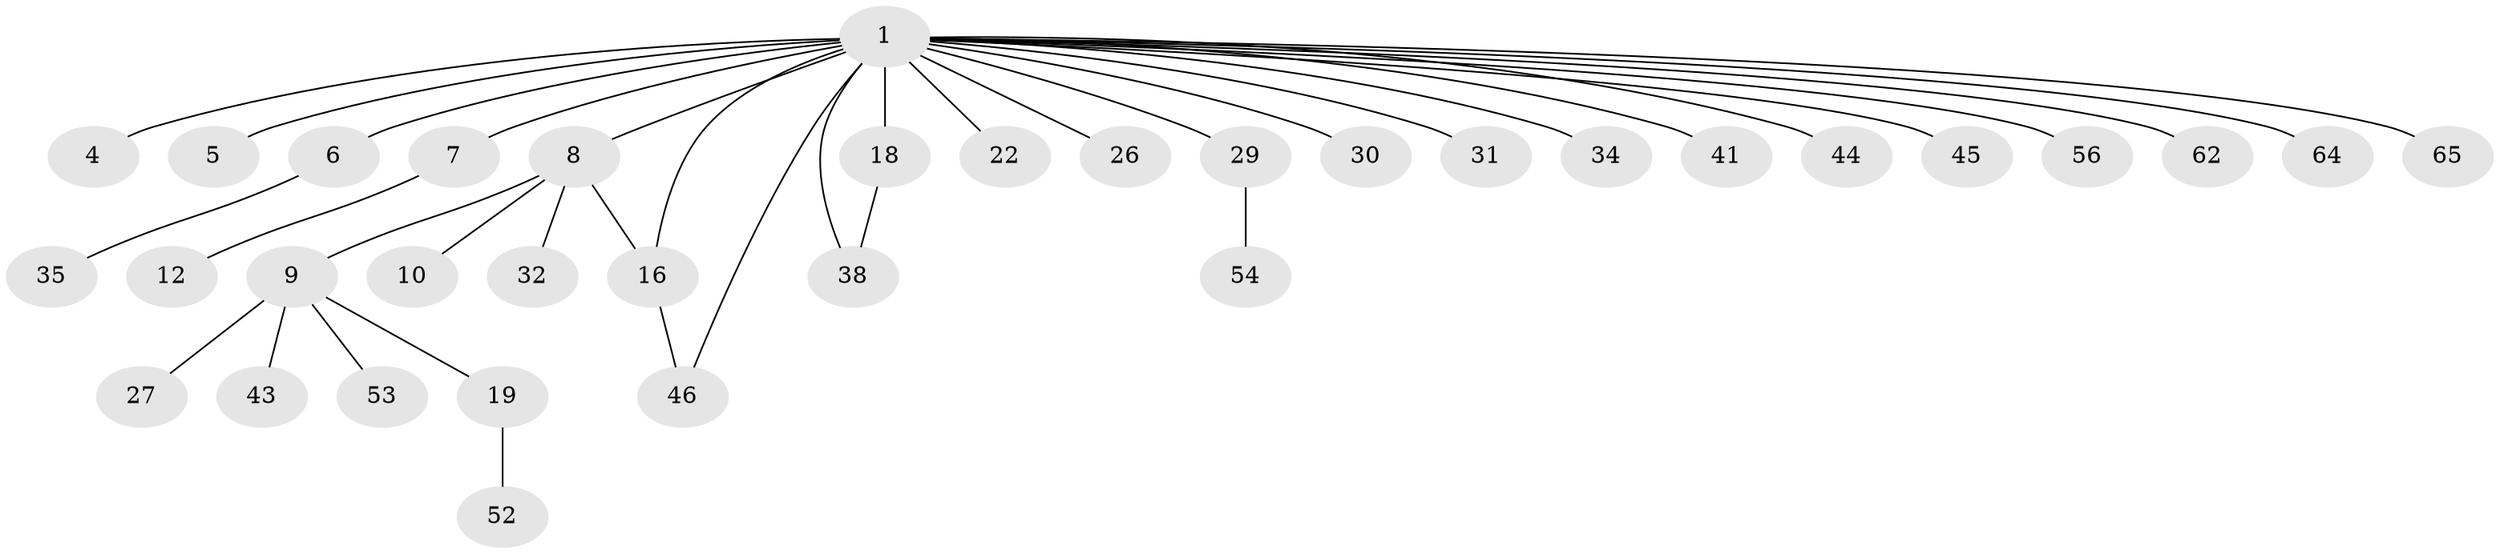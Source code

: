 // original degree distribution, {2: 0.21739130434782608, 26: 0.014492753623188406, 3: 0.15942028985507245, 1: 0.5217391304347826, 8: 0.014492753623188406, 9: 0.014492753623188406, 5: 0.028985507246376812, 4: 0.028985507246376812}
// Generated by graph-tools (version 1.1) at 2025/18/03/04/25 18:18:26]
// undirected, 34 vertices, 36 edges
graph export_dot {
graph [start="1"]
  node [color=gray90,style=filled];
  1 [super="+2+3"];
  4;
  5 [super="+36+28"];
  6 [super="+48+11+37+24"];
  7;
  8 [super="+14+50+40+15+33+20"];
  9;
  10;
  12;
  16 [super="+17"];
  18;
  19;
  22;
  26;
  27;
  29;
  30;
  31;
  32;
  34 [super="+51+42"];
  35;
  38;
  41 [super="+49"];
  43;
  44;
  45;
  46 [super="+57"];
  52;
  53 [super="+58"];
  54;
  56 [super="+59"];
  62;
  64;
  65;
  1 -- 64;
  1 -- 65;
  1 -- 4;
  1 -- 5;
  1 -- 6 [weight=4];
  1 -- 7;
  1 -- 8 [weight=3];
  1 -- 18;
  1 -- 22;
  1 -- 26;
  1 -- 29;
  1 -- 30;
  1 -- 31;
  1 -- 34;
  1 -- 38;
  1 -- 41;
  1 -- 44;
  1 -- 45;
  1 -- 46;
  1 -- 56;
  1 -- 16;
  1 -- 62;
  6 -- 35;
  7 -- 12;
  8 -- 9;
  8 -- 10;
  8 -- 16 [weight=2];
  8 -- 32;
  9 -- 19;
  9 -- 27;
  9 -- 43;
  9 -- 53;
  16 -- 46;
  18 -- 38;
  19 -- 52;
  29 -- 54;
}
